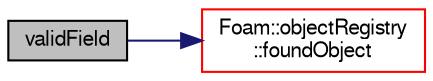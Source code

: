 digraph "validField"
{
  bgcolor="transparent";
  edge [fontname="FreeSans",fontsize="10",labelfontname="FreeSans",labelfontsize="10"];
  node [fontname="FreeSans",fontsize="10",shape=record];
  rankdir="LR";
  Node1 [label="validField",height=0.2,width=0.4,color="black", fillcolor="grey75", style="filled" fontcolor="black"];
  Node1 -> Node2 [color="midnightblue",fontsize="10",style="solid",fontname="FreeSans"];
  Node2 [label="Foam::objectRegistry\l::foundObject",height=0.2,width=0.4,color="red",URL="$a01640.html#af3bf58996b7f5a073485a5590fbebd84",tooltip="Is the named Type found? "];
}

